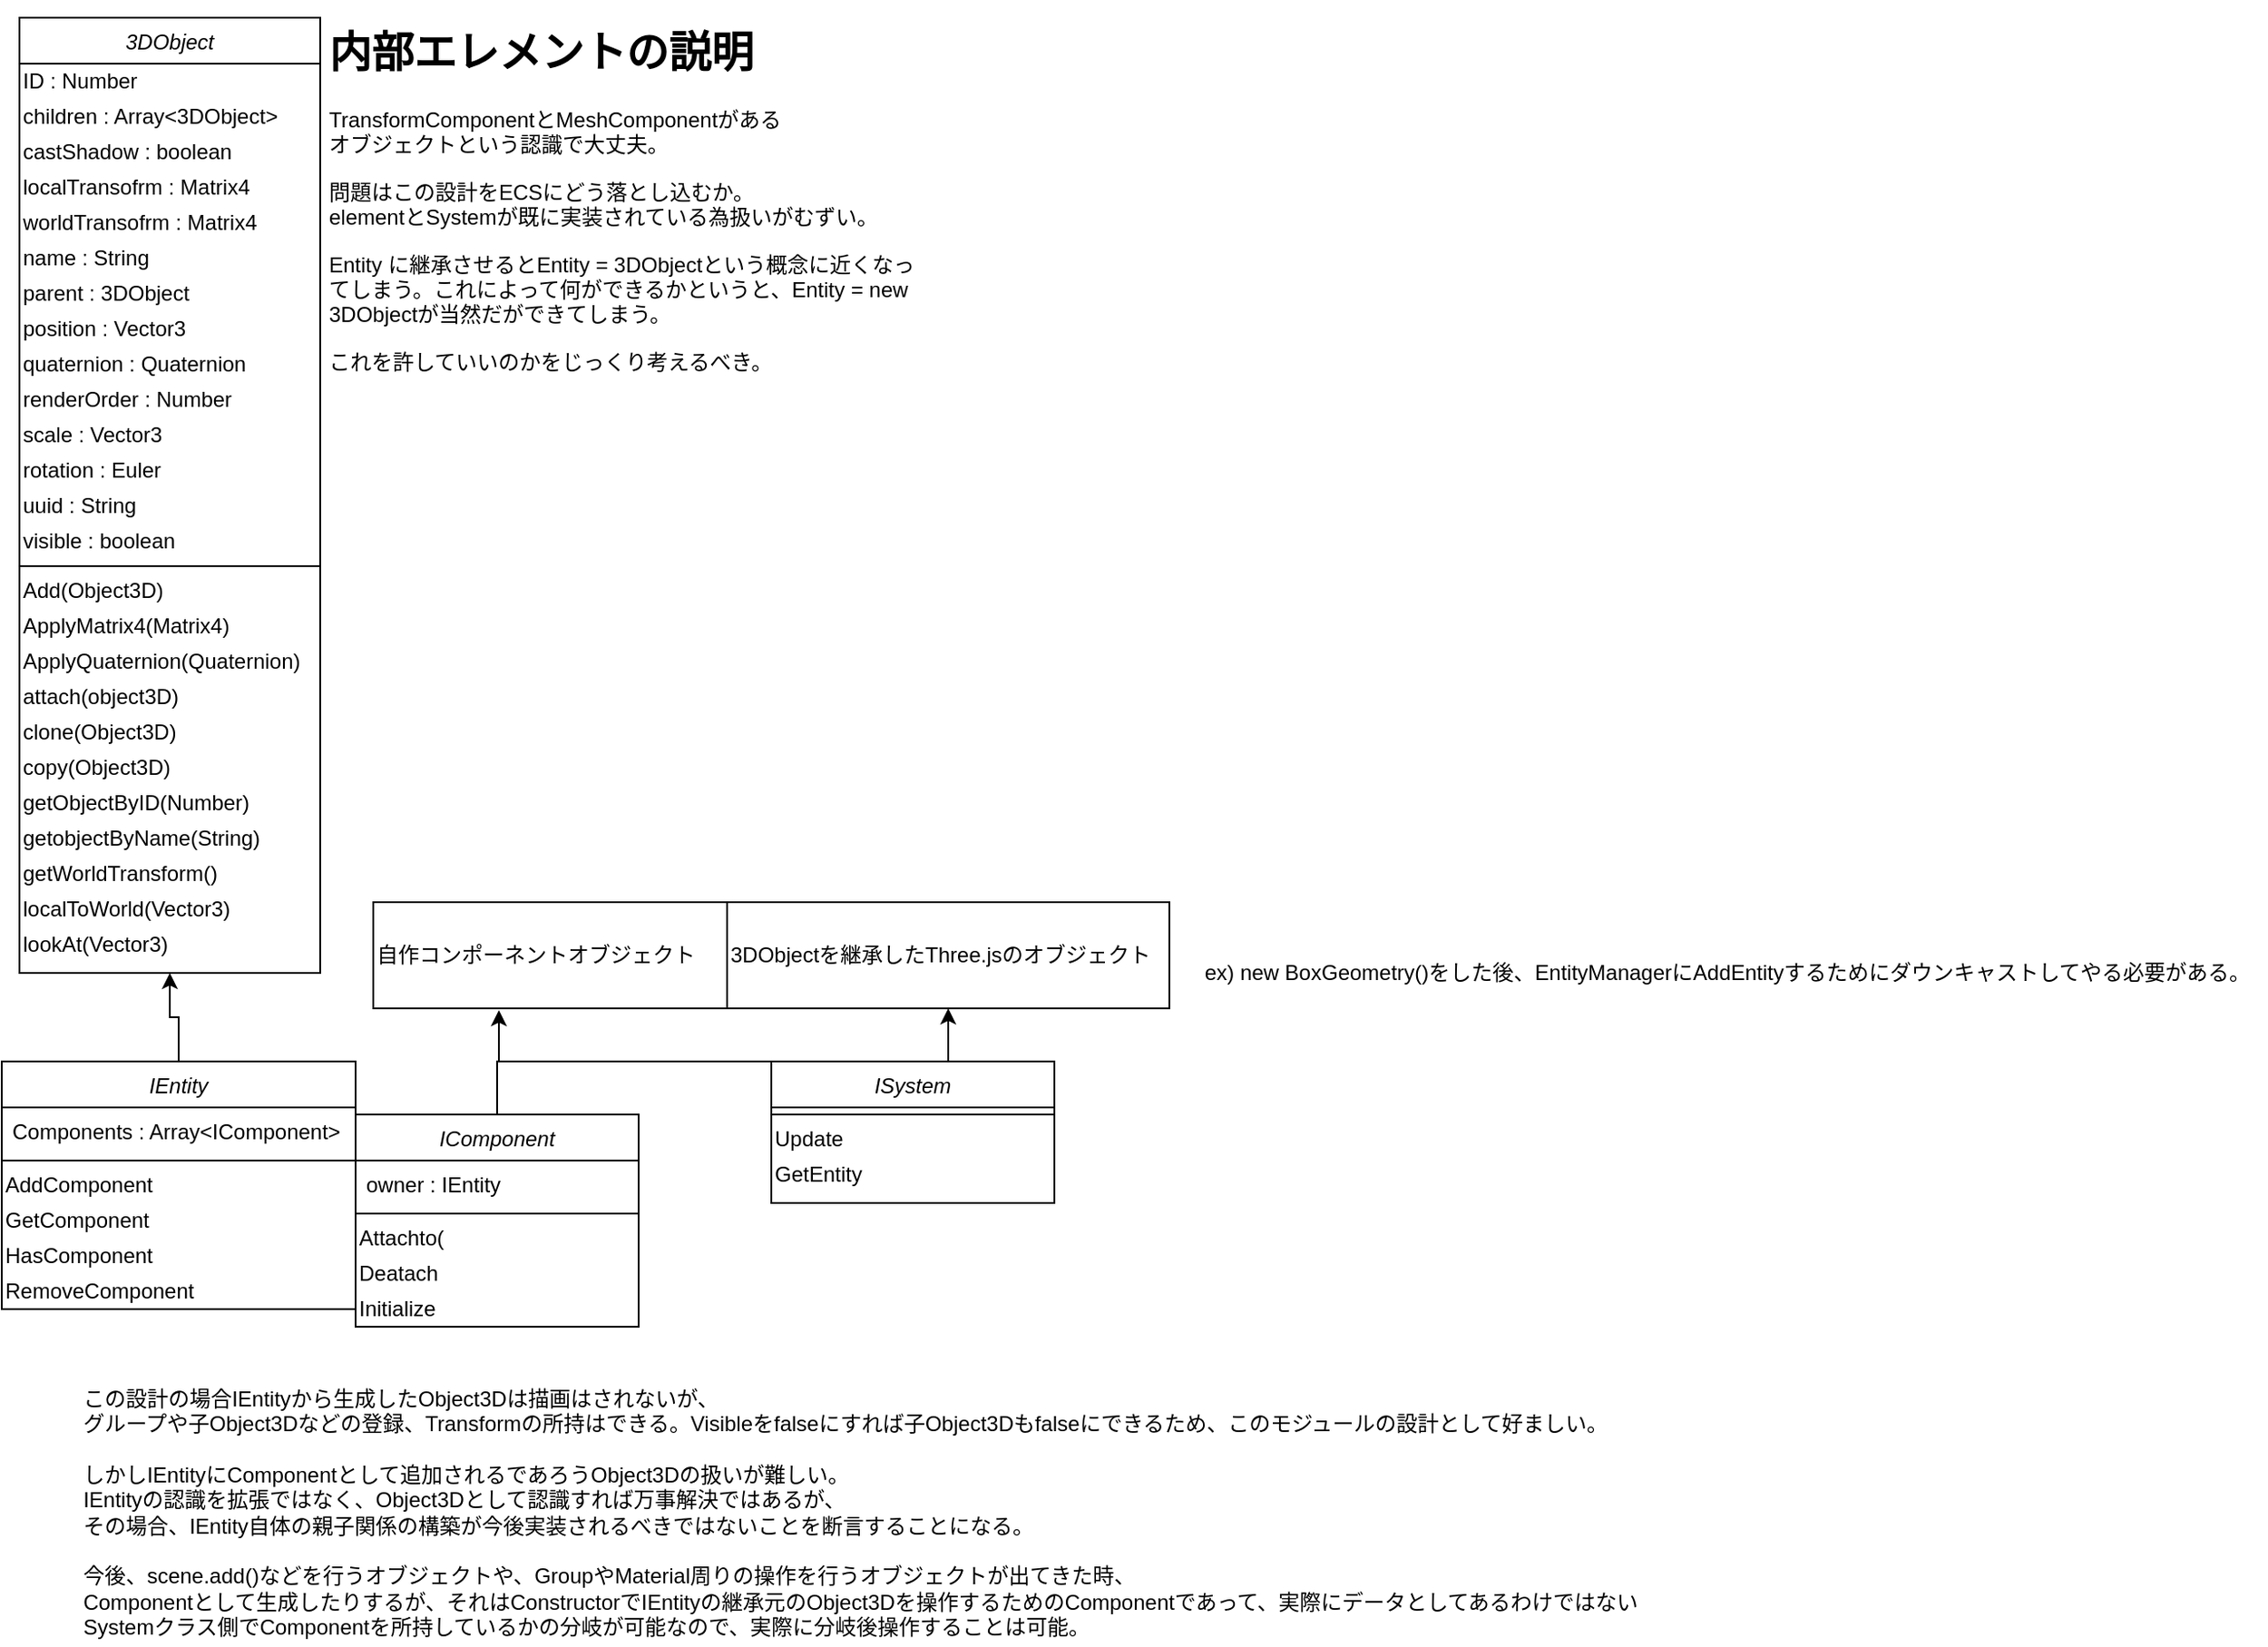 <mxfile version="15.4.0" type="device"><diagram id="C5RBs43oDa-KdzZeNtuy" name="Page-1"><mxGraphModel dx="981" dy="561" grid="1" gridSize="10" guides="1" tooltips="1" connect="1" arrows="1" fold="1" page="1" pageScale="1" pageWidth="827" pageHeight="1169" math="0" shadow="0"><root><mxCell id="WIyWlLk6GJQsqaUBKTNV-0"/><mxCell id="WIyWlLk6GJQsqaUBKTNV-1" parent="WIyWlLk6GJQsqaUBKTNV-0"/><mxCell id="Kc08o-B7eJvz2l2KTlmz-0" style="edgeStyle=orthogonalEdgeStyle;rounded=0;orthogonalLoop=1;jettySize=auto;html=1;exitX=0.5;exitY=0;exitDx=0;exitDy=0;" edge="1" parent="WIyWlLk6GJQsqaUBKTNV-1" source="zkfFHV4jXpPFQw0GAbJ--0" target="BkCpLXTmVi49K3DSLJTG-20"><mxGeometry relative="1" as="geometry"/></mxCell><mxCell id="zkfFHV4jXpPFQw0GAbJ--0" value="IEntity" style="swimlane;fontStyle=2;align=center;verticalAlign=top;childLayout=stackLayout;horizontal=1;startSize=26;horizontalStack=0;resizeParent=1;resizeLast=0;collapsible=1;marginBottom=0;rounded=0;shadow=0;strokeWidth=1;" parent="WIyWlLk6GJQsqaUBKTNV-1" vertex="1"><mxGeometry x="210" y="1280" width="200" height="140" as="geometry"><mxRectangle x="230" y="140" width="160" height="26" as="alternateBounds"/></mxGeometry></mxCell><mxCell id="zkfFHV4jXpPFQw0GAbJ--1" value="Components : Array&lt;IComponent&gt;" style="text;align=left;verticalAlign=top;spacingLeft=4;spacingRight=4;overflow=hidden;rotatable=0;points=[[0,0.5],[1,0.5]];portConstraint=eastwest;" parent="zkfFHV4jXpPFQw0GAbJ--0" vertex="1"><mxGeometry y="26" width="200" height="26" as="geometry"/></mxCell><mxCell id="zkfFHV4jXpPFQw0GAbJ--4" value="" style="line;html=1;strokeWidth=1;align=left;verticalAlign=middle;spacingTop=-1;spacingLeft=3;spacingRight=3;rotatable=0;labelPosition=right;points=[];portConstraint=eastwest;" parent="zkfFHV4jXpPFQw0GAbJ--0" vertex="1"><mxGeometry y="52" width="200" height="8" as="geometry"/></mxCell><mxCell id="BkCpLXTmVi49K3DSLJTG-0" value="AddComponent" style="text;html=1;align=left;verticalAlign=middle;resizable=0;points=[];autosize=1;strokeColor=none;fillColor=none;" parent="zkfFHV4jXpPFQw0GAbJ--0" vertex="1"><mxGeometry y="60" width="200" height="20" as="geometry"/></mxCell><mxCell id="BkCpLXTmVi49K3DSLJTG-1" value="GetComponent&lt;br&gt;" style="text;html=1;align=left;verticalAlign=middle;resizable=0;points=[];autosize=1;strokeColor=none;fillColor=none;" parent="zkfFHV4jXpPFQw0GAbJ--0" vertex="1"><mxGeometry y="80" width="200" height="20" as="geometry"/></mxCell><mxCell id="BkCpLXTmVi49K3DSLJTG-2" value="HasComponent&lt;br&gt;" style="text;html=1;align=left;verticalAlign=middle;resizable=0;points=[];autosize=1;strokeColor=none;fillColor=none;" parent="zkfFHV4jXpPFQw0GAbJ--0" vertex="1"><mxGeometry y="100" width="200" height="20" as="geometry"/></mxCell><mxCell id="BkCpLXTmVi49K3DSLJTG-3" value="RemoveComponent" style="text;html=1;align=left;verticalAlign=middle;resizable=0;points=[];autosize=1;strokeColor=none;fillColor=none;" parent="zkfFHV4jXpPFQw0GAbJ--0" vertex="1"><mxGeometry y="120" width="200" height="20" as="geometry"/></mxCell><mxCell id="Kc08o-B7eJvz2l2KTlmz-1" style="edgeStyle=orthogonalEdgeStyle;rounded=0;orthogonalLoop=1;jettySize=auto;html=1;exitX=0.5;exitY=0;exitDx=0;exitDy=0;entryX=0.5;entryY=1;entryDx=0;entryDy=0;" edge="1" parent="WIyWlLk6GJQsqaUBKTNV-1" source="BkCpLXTmVi49K3DSLJTG-5" target="BkCpLXTmVi49K3DSLJTG-52"><mxGeometry relative="1" as="geometry"/></mxCell><mxCell id="Kc08o-B7eJvz2l2KTlmz-3" style="edgeStyle=orthogonalEdgeStyle;rounded=0;orthogonalLoop=1;jettySize=auto;html=1;exitX=0.5;exitY=0;exitDx=0;exitDy=0;entryX=0.355;entryY=1.017;entryDx=0;entryDy=0;entryPerimeter=0;" edge="1" parent="WIyWlLk6GJQsqaUBKTNV-1" source="BkCpLXTmVi49K3DSLJTG-5" target="Kc08o-B7eJvz2l2KTlmz-2"><mxGeometry relative="1" as="geometry"/></mxCell><mxCell id="BkCpLXTmVi49K3DSLJTG-5" value="IComponent&#10;" style="swimlane;fontStyle=2;align=center;verticalAlign=top;childLayout=stackLayout;horizontal=1;startSize=26;horizontalStack=0;resizeParent=1;resizeLast=0;collapsible=1;marginBottom=0;rounded=0;shadow=0;strokeWidth=1;" parent="WIyWlLk6GJQsqaUBKTNV-1" vertex="1"><mxGeometry x="410" y="1310" width="160" height="120" as="geometry"><mxRectangle x="230" y="140" width="160" height="26" as="alternateBounds"/></mxGeometry></mxCell><mxCell id="BkCpLXTmVi49K3DSLJTG-6" value="owner : IEntity" style="text;align=left;verticalAlign=top;spacingLeft=4;spacingRight=4;overflow=hidden;rotatable=0;points=[[0,0.5],[1,0.5]];portConstraint=eastwest;" parent="BkCpLXTmVi49K3DSLJTG-5" vertex="1"><mxGeometry y="26" width="160" height="26" as="geometry"/></mxCell><mxCell id="BkCpLXTmVi49K3DSLJTG-7" value="" style="line;html=1;strokeWidth=1;align=left;verticalAlign=middle;spacingTop=-1;spacingLeft=3;spacingRight=3;rotatable=0;labelPosition=right;points=[];portConstraint=eastwest;" parent="BkCpLXTmVi49K3DSLJTG-5" vertex="1"><mxGeometry y="52" width="160" height="8" as="geometry"/></mxCell><mxCell id="BkCpLXTmVi49K3DSLJTG-8" value="Attachto(" style="text;html=1;align=left;verticalAlign=middle;resizable=0;points=[];autosize=1;strokeColor=none;fillColor=none;" parent="BkCpLXTmVi49K3DSLJTG-5" vertex="1"><mxGeometry y="60" width="160" height="20" as="geometry"/></mxCell><mxCell id="BkCpLXTmVi49K3DSLJTG-9" value="Deatach" style="text;html=1;align=left;verticalAlign=middle;resizable=0;points=[];autosize=1;strokeColor=none;fillColor=none;" parent="BkCpLXTmVi49K3DSLJTG-5" vertex="1"><mxGeometry y="80" width="160" height="20" as="geometry"/></mxCell><mxCell id="BkCpLXTmVi49K3DSLJTG-10" value="Initialize" style="text;html=1;align=left;verticalAlign=middle;resizable=0;points=[];autosize=1;strokeColor=none;fillColor=none;" parent="BkCpLXTmVi49K3DSLJTG-5" vertex="1"><mxGeometry y="100" width="160" height="20" as="geometry"/></mxCell><mxCell id="BkCpLXTmVi49K3DSLJTG-12" value="ISystem" style="swimlane;fontStyle=2;align=center;verticalAlign=top;childLayout=stackLayout;horizontal=1;startSize=26;horizontalStack=0;resizeParent=1;resizeLast=0;collapsible=1;marginBottom=0;rounded=0;shadow=0;strokeWidth=1;" parent="WIyWlLk6GJQsqaUBKTNV-1" vertex="1"><mxGeometry x="645" y="1280" width="160" height="80" as="geometry"><mxRectangle x="230" y="140" width="160" height="26" as="alternateBounds"/></mxGeometry></mxCell><mxCell id="BkCpLXTmVi49K3DSLJTG-14" value="" style="line;html=1;strokeWidth=1;align=left;verticalAlign=middle;spacingTop=-1;spacingLeft=3;spacingRight=3;rotatable=0;labelPosition=right;points=[];portConstraint=eastwest;" parent="BkCpLXTmVi49K3DSLJTG-12" vertex="1"><mxGeometry y="26" width="160" height="8" as="geometry"/></mxCell><mxCell id="BkCpLXTmVi49K3DSLJTG-15" value="Update" style="text;html=1;align=left;verticalAlign=middle;resizable=0;points=[];autosize=1;strokeColor=none;fillColor=none;" parent="BkCpLXTmVi49K3DSLJTG-12" vertex="1"><mxGeometry y="34" width="160" height="20" as="geometry"/></mxCell><mxCell id="BkCpLXTmVi49K3DSLJTG-16" value="GetEntity" style="text;html=1;align=left;verticalAlign=middle;resizable=0;points=[];autosize=1;strokeColor=none;fillColor=none;" parent="BkCpLXTmVi49K3DSLJTG-12" vertex="1"><mxGeometry y="54" width="160" height="20" as="geometry"/></mxCell><mxCell id="BkCpLXTmVi49K3DSLJTG-20" value="3DObject" style="swimlane;fontStyle=2;align=center;verticalAlign=top;childLayout=stackLayout;horizontal=1;startSize=26;horizontalStack=0;resizeParent=1;resizeLast=0;collapsible=1;marginBottom=0;rounded=0;shadow=0;strokeWidth=1;" parent="WIyWlLk6GJQsqaUBKTNV-1" vertex="1"><mxGeometry x="220" y="690" width="170" height="540" as="geometry"><mxRectangle x="230" y="140" width="160" height="26" as="alternateBounds"/></mxGeometry></mxCell><mxCell id="BkCpLXTmVi49K3DSLJTG-25" value="ID : Number" style="text;html=1;align=left;verticalAlign=middle;resizable=0;points=[];autosize=1;strokeColor=none;fillColor=none;" parent="BkCpLXTmVi49K3DSLJTG-20" vertex="1"><mxGeometry y="26" width="170" height="20" as="geometry"/></mxCell><mxCell id="BkCpLXTmVi49K3DSLJTG-26" value="children : Array&amp;lt;3DObject&amp;gt;" style="text;html=1;align=left;verticalAlign=middle;resizable=0;points=[];autosize=1;strokeColor=none;fillColor=none;" parent="BkCpLXTmVi49K3DSLJTG-20" vertex="1"><mxGeometry y="46" width="170" height="20" as="geometry"/></mxCell><mxCell id="BkCpLXTmVi49K3DSLJTG-27" value="castShadow : boolean" style="text;html=1;align=left;verticalAlign=middle;resizable=0;points=[];autosize=1;strokeColor=none;fillColor=none;" parent="BkCpLXTmVi49K3DSLJTG-20" vertex="1"><mxGeometry y="66" width="170" height="20" as="geometry"/></mxCell><mxCell id="BkCpLXTmVi49K3DSLJTG-28" value="localTransofrm : Matrix4" style="text;html=1;align=left;verticalAlign=middle;resizable=0;points=[];autosize=1;strokeColor=none;fillColor=none;" parent="BkCpLXTmVi49K3DSLJTG-20" vertex="1"><mxGeometry y="86" width="170" height="20" as="geometry"/></mxCell><mxCell id="BkCpLXTmVi49K3DSLJTG-29" value="worldTransofrm : Matrix4" style="text;html=1;align=left;verticalAlign=middle;resizable=0;points=[];autosize=1;strokeColor=none;fillColor=none;" parent="BkCpLXTmVi49K3DSLJTG-20" vertex="1"><mxGeometry y="106" width="170" height="20" as="geometry"/></mxCell><mxCell id="BkCpLXTmVi49K3DSLJTG-30" value="name : String" style="text;html=1;align=left;verticalAlign=middle;resizable=0;points=[];autosize=1;strokeColor=none;fillColor=none;" parent="BkCpLXTmVi49K3DSLJTG-20" vertex="1"><mxGeometry y="126" width="170" height="20" as="geometry"/></mxCell><mxCell id="BkCpLXTmVi49K3DSLJTG-31" value="parent : 3DObject" style="text;html=1;align=left;verticalAlign=middle;resizable=0;points=[];autosize=1;strokeColor=none;fillColor=none;" parent="BkCpLXTmVi49K3DSLJTG-20" vertex="1"><mxGeometry y="146" width="170" height="20" as="geometry"/></mxCell><mxCell id="BkCpLXTmVi49K3DSLJTG-32" value="position : Vector3" style="text;html=1;align=left;verticalAlign=middle;resizable=0;points=[];autosize=1;strokeColor=none;fillColor=none;" parent="BkCpLXTmVi49K3DSLJTG-20" vertex="1"><mxGeometry y="166" width="170" height="20" as="geometry"/></mxCell><mxCell id="BkCpLXTmVi49K3DSLJTG-33" value="quaternion : Quaternion" style="text;html=1;align=left;verticalAlign=middle;resizable=0;points=[];autosize=1;strokeColor=none;fillColor=none;" parent="BkCpLXTmVi49K3DSLJTG-20" vertex="1"><mxGeometry y="186" width="170" height="20" as="geometry"/></mxCell><mxCell id="BkCpLXTmVi49K3DSLJTG-34" value="renderOrder : Number" style="text;html=1;align=left;verticalAlign=middle;resizable=0;points=[];autosize=1;strokeColor=none;fillColor=none;" parent="BkCpLXTmVi49K3DSLJTG-20" vertex="1"><mxGeometry y="206" width="170" height="20" as="geometry"/></mxCell><mxCell id="BkCpLXTmVi49K3DSLJTG-36" value="scale : Vector3" style="text;html=1;align=left;verticalAlign=middle;resizable=0;points=[];autosize=1;strokeColor=none;fillColor=none;" parent="BkCpLXTmVi49K3DSLJTG-20" vertex="1"><mxGeometry y="226" width="170" height="20" as="geometry"/></mxCell><mxCell id="BkCpLXTmVi49K3DSLJTG-35" value="rotation : Euler" style="text;html=1;align=left;verticalAlign=middle;resizable=0;points=[];autosize=1;strokeColor=none;fillColor=none;" parent="BkCpLXTmVi49K3DSLJTG-20" vertex="1"><mxGeometry y="246" width="170" height="20" as="geometry"/></mxCell><mxCell id="BkCpLXTmVi49K3DSLJTG-37" value="uuid : String" style="text;html=1;align=left;verticalAlign=middle;resizable=0;points=[];autosize=1;strokeColor=none;fillColor=none;" parent="BkCpLXTmVi49K3DSLJTG-20" vertex="1"><mxGeometry y="266" width="170" height="20" as="geometry"/></mxCell><mxCell id="BkCpLXTmVi49K3DSLJTG-38" value="visible : boolean" style="text;html=1;align=left;verticalAlign=middle;resizable=0;points=[];autosize=1;strokeColor=none;fillColor=none;" parent="BkCpLXTmVi49K3DSLJTG-20" vertex="1"><mxGeometry y="286" width="170" height="20" as="geometry"/></mxCell><mxCell id="BkCpLXTmVi49K3DSLJTG-21" value="" style="line;html=1;strokeWidth=1;align=left;verticalAlign=middle;spacingTop=-1;spacingLeft=3;spacingRight=3;rotatable=0;labelPosition=right;points=[];portConstraint=eastwest;" parent="BkCpLXTmVi49K3DSLJTG-20" vertex="1"><mxGeometry y="306" width="170" height="8" as="geometry"/></mxCell><mxCell id="BkCpLXTmVi49K3DSLJTG-39" value="Add(Object3D)" style="text;html=1;align=left;verticalAlign=middle;resizable=0;points=[];autosize=1;strokeColor=none;fillColor=none;" parent="BkCpLXTmVi49K3DSLJTG-20" vertex="1"><mxGeometry y="314" width="170" height="20" as="geometry"/></mxCell><mxCell id="BkCpLXTmVi49K3DSLJTG-40" value="ApplyMatrix4(Matrix4)" style="text;html=1;align=left;verticalAlign=middle;resizable=0;points=[];autosize=1;strokeColor=none;fillColor=none;" parent="BkCpLXTmVi49K3DSLJTG-20" vertex="1"><mxGeometry y="334" width="170" height="20" as="geometry"/></mxCell><mxCell id="BkCpLXTmVi49K3DSLJTG-41" value="ApplyQuaternion(Quaternion)" style="text;html=1;align=left;verticalAlign=middle;resizable=0;points=[];autosize=1;strokeColor=none;fillColor=none;" parent="BkCpLXTmVi49K3DSLJTG-20" vertex="1"><mxGeometry y="354" width="170" height="20" as="geometry"/></mxCell><mxCell id="BkCpLXTmVi49K3DSLJTG-42" value="attach(object3D)" style="text;html=1;align=left;verticalAlign=middle;resizable=0;points=[];autosize=1;strokeColor=none;fillColor=none;" parent="BkCpLXTmVi49K3DSLJTG-20" vertex="1"><mxGeometry y="374" width="170" height="20" as="geometry"/></mxCell><mxCell id="BkCpLXTmVi49K3DSLJTG-43" value="clone(Object3D)" style="text;html=1;align=left;verticalAlign=middle;resizable=0;points=[];autosize=1;strokeColor=none;fillColor=none;" parent="BkCpLXTmVi49K3DSLJTG-20" vertex="1"><mxGeometry y="394" width="170" height="20" as="geometry"/></mxCell><mxCell id="BkCpLXTmVi49K3DSLJTG-44" value="copy(Object3D)" style="text;html=1;align=left;verticalAlign=middle;resizable=0;points=[];autosize=1;strokeColor=none;fillColor=none;" parent="BkCpLXTmVi49K3DSLJTG-20" vertex="1"><mxGeometry y="414" width="170" height="20" as="geometry"/></mxCell><mxCell id="BkCpLXTmVi49K3DSLJTG-45" value="getObjectByID(Number)" style="text;html=1;align=left;verticalAlign=middle;resizable=0;points=[];autosize=1;strokeColor=none;fillColor=none;" parent="BkCpLXTmVi49K3DSLJTG-20" vertex="1"><mxGeometry y="434" width="170" height="20" as="geometry"/></mxCell><mxCell id="BkCpLXTmVi49K3DSLJTG-46" value="getobjectByName(String)" style="text;html=1;align=left;verticalAlign=middle;resizable=0;points=[];autosize=1;strokeColor=none;fillColor=none;" parent="BkCpLXTmVi49K3DSLJTG-20" vertex="1"><mxGeometry y="454" width="170" height="20" as="geometry"/></mxCell><mxCell id="BkCpLXTmVi49K3DSLJTG-47" value="getWorldTransform()" style="text;html=1;align=left;verticalAlign=middle;resizable=0;points=[];autosize=1;strokeColor=none;fillColor=none;" parent="BkCpLXTmVi49K3DSLJTG-20" vertex="1"><mxGeometry y="474" width="170" height="20" as="geometry"/></mxCell><mxCell id="BkCpLXTmVi49K3DSLJTG-48" value="localToWorld(Vector3)" style="text;html=1;align=left;verticalAlign=middle;resizable=0;points=[];autosize=1;strokeColor=none;fillColor=none;" parent="BkCpLXTmVi49K3DSLJTG-20" vertex="1"><mxGeometry y="494" width="170" height="20" as="geometry"/></mxCell><mxCell id="BkCpLXTmVi49K3DSLJTG-49" value="lookAt(Vector3)" style="text;html=1;align=left;verticalAlign=middle;resizable=0;points=[];autosize=1;strokeColor=none;fillColor=none;" parent="BkCpLXTmVi49K3DSLJTG-20" vertex="1"><mxGeometry y="514" width="170" height="20" as="geometry"/></mxCell><mxCell id="BkCpLXTmVi49K3DSLJTG-50" value="&lt;h1&gt;内部エレメントの説明&lt;/h1&gt;&lt;p&gt;TransformComponentとMeshComponentがある&lt;br&gt;&lt;span&gt;オブジェクトという認識で大丈夫。&lt;/span&gt;&lt;/p&gt;&lt;p&gt;問題はこの設計をECSにどう落とし込むか。&lt;br&gt;elementとSystemが既に実装されている為扱いがむずい。&lt;/p&gt;&lt;p&gt;Entity に継承させるとEntity = 3DObjectという概念に近くなってしまう。これによって何ができるかというと、Entity = new 3DObjectが当然だができてしまう。&lt;/p&gt;&lt;p&gt;これを許していいのかをじっくり考えるべき。&lt;/p&gt;" style="text;html=1;strokeColor=none;fillColor=none;spacing=5;spacingTop=-20;whiteSpace=wrap;overflow=hidden;rounded=0;align=left;" parent="WIyWlLk6GJQsqaUBKTNV-1" vertex="1"><mxGeometry x="390" y="690" width="340" height="310" as="geometry"/></mxCell><mxCell id="BkCpLXTmVi49K3DSLJTG-52" value="3DObjectを継承したThree.jsのオブジェクト" style="rounded=0;whiteSpace=wrap;html=1;align=left;" parent="WIyWlLk6GJQsqaUBKTNV-1" vertex="1"><mxGeometry x="620" y="1190" width="250" height="60" as="geometry"/></mxCell><mxCell id="BkCpLXTmVi49K3DSLJTG-56" value="ex) new BoxGeometry()をした後、EntityManagerにAddEntityするためにダウンキャストしてやる必要がある。" style="text;html=1;align=center;verticalAlign=middle;resizable=0;points=[];autosize=1;strokeColor=none;fillColor=none;" parent="WIyWlLk6GJQsqaUBKTNV-1" vertex="1"><mxGeometry x="880" y="1220" width="610" height="20" as="geometry"/></mxCell><mxCell id="Kc08o-B7eJvz2l2KTlmz-2" value="自作コンポーネントオブジェクト" style="rounded=0;whiteSpace=wrap;html=1;align=left;" vertex="1" parent="WIyWlLk6GJQsqaUBKTNV-1"><mxGeometry x="420" y="1190" width="200" height="60" as="geometry"/></mxCell><mxCell id="Kc08o-B7eJvz2l2KTlmz-4" value="&lt;div style=&quot;text-align: left&quot;&gt;&lt;span&gt;この設計の場合IEntityから生成したObject3Dは描画はされないが、&lt;/span&gt;&lt;/div&gt;&lt;div style=&quot;text-align: left&quot;&gt;&lt;span&gt;グループや子Object3Dなどの登録、Transformの所持はできる。Visibleをfalseにすれば子Object3Dもfalseにできるため、このモジュールの設計として好ましい。&lt;/span&gt;&lt;/div&gt;&lt;div style=&quot;text-align: left&quot;&gt;&lt;span&gt;&lt;br&gt;&lt;/span&gt;&lt;/div&gt;&lt;div style=&quot;text-align: left&quot;&gt;&lt;span&gt;しかしIEntityにComponentとして追加されるであろうObject3Dの扱いが難しい。&lt;/span&gt;&lt;/div&gt;&lt;div style=&quot;text-align: left&quot;&gt;&lt;span&gt;IEntityの認識を拡張ではなく、Object3Dとして認識すれば万事解決ではあるが、&lt;/span&gt;&lt;/div&gt;&lt;div style=&quot;text-align: left&quot;&gt;&lt;span&gt;その場合、IEntity自体の親子関係の構築が今後実装されるべきではないことを断言することになる。&lt;/span&gt;&lt;/div&gt;&lt;div style=&quot;text-align: left&quot;&gt;&lt;span&gt;&lt;br&gt;&lt;/span&gt;&lt;/div&gt;&lt;div style=&quot;text-align: left&quot;&gt;&lt;span&gt;今後、scene.add()などを行うオブジェクトや、GroupやMaterial周りの操作を行うオブジェクトが出てきた時、&lt;br&gt;Componentとして生成したりするが、それはConstructorでIEntityの継承元のObject3Dを操作するためのComponentであって、実際にデータとしてあるわけではない&lt;/span&gt;&lt;/div&gt;&lt;div style=&quot;text-align: left&quot;&gt;&lt;span&gt;Systemクラス側でComponentを所持しているかの分岐が可能なので、実際に分岐後操作することは可能。&lt;/span&gt;&lt;/div&gt;" style="text;html=1;align=center;verticalAlign=middle;resizable=0;points=[];autosize=1;strokeColor=none;fillColor=none;" vertex="1" parent="WIyWlLk6GJQsqaUBKTNV-1"><mxGeometry x="245" y="1460" width="900" height="150" as="geometry"/></mxCell></root></mxGraphModel></diagram></mxfile>